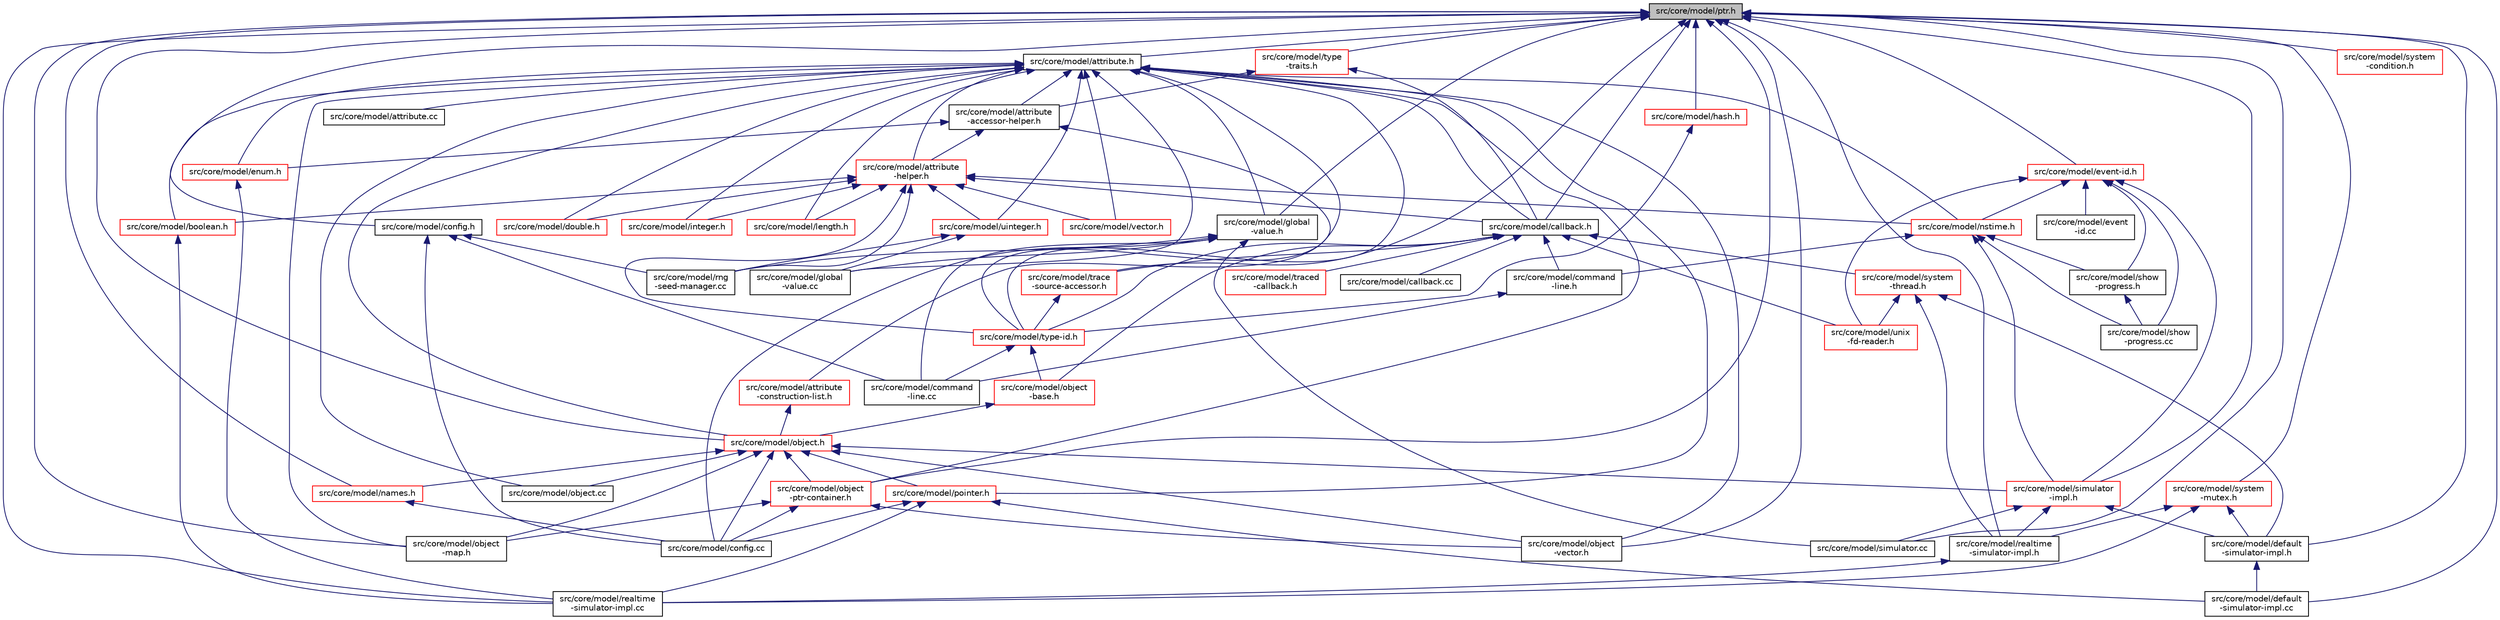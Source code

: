 digraph "src/core/model/ptr.h"
{
 // LATEX_PDF_SIZE
  edge [fontname="Helvetica",fontsize="10",labelfontname="Helvetica",labelfontsize="10"];
  node [fontname="Helvetica",fontsize="10",shape=record];
  Node1 [label="src/core/model/ptr.h",height=0.2,width=0.4,color="black", fillcolor="grey75", style="filled", fontcolor="black",tooltip="ns3::Ptr smart pointer declaration and implementation."];
  Node1 -> Node2 [dir="back",color="midnightblue",fontsize="10",style="solid",fontname="Helvetica"];
  Node2 [label="src/core/model/attribute.h",height=0.2,width=0.4,color="black", fillcolor="white", style="filled",URL="$attribute_8h.html",tooltip="ns3::AttributeValue, ns3::AttributeAccessor and ns3::AttributeChecker declarations."];
  Node2 -> Node3 [dir="back",color="midnightblue",fontsize="10",style="solid",fontname="Helvetica"];
  Node3 [label="src/core/model/attribute\l-accessor-helper.h",height=0.2,width=0.4,color="black", fillcolor="white", style="filled",URL="$attribute-accessor-helper_8h.html",tooltip="ns3::MakeAccessorHelper declarations and template implementations."];
  Node3 -> Node4 [dir="back",color="midnightblue",fontsize="10",style="solid",fontname="Helvetica"];
  Node4 [label="src/core/model/attribute\l-helper.h",height=0.2,width=0.4,color="red", fillcolor="white", style="filled",URL="$attribute-helper_8h.html",tooltip="Attribute helper (ATTRIBUTE_ )macros definition."];
  Node4 -> Node5 [dir="back",color="midnightblue",fontsize="10",style="solid",fontname="Helvetica"];
  Node5 [label="src/core/model/boolean.h",height=0.2,width=0.4,color="red", fillcolor="white", style="filled",URL="$boolean_8h.html",tooltip="ns3::BooleanValue attribute value declarations."];
  Node5 -> Node9 [dir="back",color="midnightblue",fontsize="10",style="solid",fontname="Helvetica"];
  Node9 [label="src/core/model/realtime\l-simulator-impl.cc",height=0.2,width=0.4,color="black", fillcolor="white", style="filled",URL="$realtime-simulator-impl_8cc.html",tooltip="ns3::RealTimeSimulatorImpl implementation."];
  Node4 -> Node11 [dir="back",color="midnightblue",fontsize="10",style="solid",fontname="Helvetica"];
  Node11 [label="src/core/model/callback.h",height=0.2,width=0.4,color="black", fillcolor="white", style="filled",URL="$callback_8h.html",tooltip="Declaration of the various callback functions."];
  Node11 -> Node12 [dir="back",color="midnightblue",fontsize="10",style="solid",fontname="Helvetica"];
  Node12 [label="src/core/model/callback.cc",height=0.2,width=0.4,color="black", fillcolor="white", style="filled",URL="$callback_8cc.html",tooltip="ns3::CallbackValue implementation."];
  Node11 -> Node13 [dir="back",color="midnightblue",fontsize="10",style="solid",fontname="Helvetica"];
  Node13 [label="src/core/model/command\l-line.h",height=0.2,width=0.4,color="black", fillcolor="white", style="filled",URL="$command-line_8h.html",tooltip="ns3::CommandLine declaration."];
  Node13 -> Node14 [dir="back",color="midnightblue",fontsize="10",style="solid",fontname="Helvetica"];
  Node14 [label="src/core/model/command\l-line.cc",height=0.2,width=0.4,color="black", fillcolor="white", style="filled",URL="$command-line_8cc.html",tooltip="ns3::CommandLine implementation."];
  Node11 -> Node15 [dir="back",color="midnightblue",fontsize="10",style="solid",fontname="Helvetica"];
  Node15 [label="src/core/model/object\l-base.h",height=0.2,width=0.4,color="red", fillcolor="white", style="filled",URL="$object-base_8h.html",tooltip="ns3::ObjectBase declaration and NS_OBJECT_ENSURE_REGISTERED() madro definition."];
  Node15 -> Node17 [dir="back",color="midnightblue",fontsize="10",style="solid",fontname="Helvetica"];
  Node17 [label="src/core/model/object.h",height=0.2,width=0.4,color="red", fillcolor="white", style="filled",URL="$object_8h.html",tooltip="ns3::Object class declaration, which is the root of the Object hierarchy and Aggregation."];
  Node17 -> Node18 [dir="back",color="midnightblue",fontsize="10",style="solid",fontname="Helvetica"];
  Node18 [label="src/core/model/config.cc",height=0.2,width=0.4,color="black", fillcolor="white", style="filled",URL="$config_8cc.html",tooltip="ns3::Config implementations."];
  Node17 -> Node21 [dir="back",color="midnightblue",fontsize="10",style="solid",fontname="Helvetica"];
  Node21 [label="src/core/model/names.h",height=0.2,width=0.4,color="red", fillcolor="white", style="filled",URL="$names_8h.html",tooltip="Declaration of class ns3::Names."];
  Node21 -> Node18 [dir="back",color="midnightblue",fontsize="10",style="solid",fontname="Helvetica"];
  Node17 -> Node45 [dir="back",color="midnightblue",fontsize="10",style="solid",fontname="Helvetica"];
  Node45 [label="src/core/model/object\l-map.h",height=0.2,width=0.4,color="black", fillcolor="white", style="filled",URL="$object-map_8h.html",tooltip="ns3::ObjectMap attribute value declarations and template implementations."];
  Node17 -> Node46 [dir="back",color="midnightblue",fontsize="10",style="solid",fontname="Helvetica"];
  Node46 [label="src/core/model/object\l-ptr-container.h",height=0.2,width=0.4,color="red", fillcolor="white", style="filled",URL="$object-ptr-container_8h.html",tooltip="ns3::ObjectPtrContainerValue attribute value declarations and template implementations."];
  Node46 -> Node18 [dir="back",color="midnightblue",fontsize="10",style="solid",fontname="Helvetica"];
  Node46 -> Node45 [dir="back",color="midnightblue",fontsize="10",style="solid",fontname="Helvetica"];
  Node46 -> Node48 [dir="back",color="midnightblue",fontsize="10",style="solid",fontname="Helvetica"];
  Node48 [label="src/core/model/object\l-vector.h",height=0.2,width=0.4,color="black", fillcolor="white", style="filled",URL="$object-vector_8h.html",tooltip="ns3::ObjectVectorValue attribute value declarations and template implementations."];
  Node17 -> Node48 [dir="back",color="midnightblue",fontsize="10",style="solid",fontname="Helvetica"];
  Node17 -> Node24 [dir="back",color="midnightblue",fontsize="10",style="solid",fontname="Helvetica"];
  Node24 [label="src/core/model/object.cc",height=0.2,width=0.4,color="black", fillcolor="white", style="filled",URL="$object_8cc.html",tooltip="ns3::Object class implementation."];
  Node17 -> Node49 [dir="back",color="midnightblue",fontsize="10",style="solid",fontname="Helvetica"];
  Node49 [label="src/core/model/pointer.h",height=0.2,width=0.4,color="red", fillcolor="white", style="filled",URL="$pointer_8h.html",tooltip="ns3::PointerValue attribute value declarations and template implementations."];
  Node49 -> Node18 [dir="back",color="midnightblue",fontsize="10",style="solid",fontname="Helvetica"];
  Node49 -> Node28 [dir="back",color="midnightblue",fontsize="10",style="solid",fontname="Helvetica"];
  Node28 [label="src/core/model/default\l-simulator-impl.cc",height=0.2,width=0.4,color="black", fillcolor="white", style="filled",URL="$default-simulator-impl_8cc.html",tooltip="ns3::DefaultSimulatorImpl implementation."];
  Node49 -> Node9 [dir="back",color="midnightblue",fontsize="10",style="solid",fontname="Helvetica"];
  Node17 -> Node26 [dir="back",color="midnightblue",fontsize="10",style="solid",fontname="Helvetica"];
  Node26 [label="src/core/model/simulator\l-impl.h",height=0.2,width=0.4,color="red", fillcolor="white", style="filled",URL="$simulator-impl_8h.html",tooltip="ns3::SimulatorImpl declaration."];
  Node26 -> Node27 [dir="back",color="midnightblue",fontsize="10",style="solid",fontname="Helvetica"];
  Node27 [label="src/core/model/default\l-simulator-impl.h",height=0.2,width=0.4,color="black", fillcolor="white", style="filled",URL="$default-simulator-impl_8h.html",tooltip="ns3::DefaultSimulatorImpl declaration."];
  Node27 -> Node28 [dir="back",color="midnightblue",fontsize="10",style="solid",fontname="Helvetica"];
  Node26 -> Node29 [dir="back",color="midnightblue",fontsize="10",style="solid",fontname="Helvetica"];
  Node29 [label="src/core/model/realtime\l-simulator-impl.h",height=0.2,width=0.4,color="black", fillcolor="white", style="filled",URL="$realtime-simulator-impl_8h.html",tooltip="ns3::RealtimeSimulatorImpl declaration."];
  Node29 -> Node9 [dir="back",color="midnightblue",fontsize="10",style="solid",fontname="Helvetica"];
  Node26 -> Node31 [dir="back",color="midnightblue",fontsize="10",style="solid",fontname="Helvetica"];
  Node31 [label="src/core/model/simulator.cc",height=0.2,width=0.4,color="black", fillcolor="white", style="filled",URL="$simulator_8cc.html",tooltip="ns3::Simulator implementation, as well as implementation pointer, global scheduler implementation."];
  Node11 -> Node66 [dir="back",color="midnightblue",fontsize="10",style="solid",fontname="Helvetica"];
  Node66 [label="src/core/model/system\l-thread.h",height=0.2,width=0.4,color="red", fillcolor="white", style="filled",URL="$system-thread_8h.html",tooltip="System-independent thread class ns3::SystemThread declaration."];
  Node66 -> Node27 [dir="back",color="midnightblue",fontsize="10",style="solid",fontname="Helvetica"];
  Node66 -> Node29 [dir="back",color="midnightblue",fontsize="10",style="solid",fontname="Helvetica"];
  Node66 -> Node68 [dir="back",color="midnightblue",fontsize="10",style="solid",fontname="Helvetica"];
  Node68 [label="src/core/model/unix\l-fd-reader.h",height=0.2,width=0.4,color="red", fillcolor="white", style="filled",URL="$unix-fd-reader_8h.html",tooltip="ns3::FdReader declaration."];
  Node11 -> Node69 [dir="back",color="midnightblue",fontsize="10",style="solid",fontname="Helvetica"];
  Node69 [label="src/core/model/trace\l-source-accessor.h",height=0.2,width=0.4,color="red", fillcolor="white", style="filled",URL="$trace-source-accessor_8h.html",tooltip="ns3::TraceSourceAccessor and ns3::MakeTraceSourceAccessor declarations."];
  Node69 -> Node72 [dir="back",color="midnightblue",fontsize="10",style="solid",fontname="Helvetica"];
  Node72 [label="src/core/model/type-id.h",height=0.2,width=0.4,color="red", fillcolor="white", style="filled",URL="$type-id_8h.html",tooltip="ns3::TypeId declaration; inline and template implementations."];
  Node72 -> Node14 [dir="back",color="midnightblue",fontsize="10",style="solid",fontname="Helvetica"];
  Node72 -> Node15 [dir="back",color="midnightblue",fontsize="10",style="solid",fontname="Helvetica"];
  Node11 -> Node73 [dir="back",color="midnightblue",fontsize="10",style="solid",fontname="Helvetica"];
  Node73 [label="src/core/model/traced\l-callback.h",height=0.2,width=0.4,color="red", fillcolor="white", style="filled",URL="$traced-callback_8h.html",tooltip="ns3::TracedCallback declaration and template implementation."];
  Node11 -> Node72 [dir="back",color="midnightblue",fontsize="10",style="solid",fontname="Helvetica"];
  Node11 -> Node68 [dir="back",color="midnightblue",fontsize="10",style="solid",fontname="Helvetica"];
  Node4 -> Node74 [dir="back",color="midnightblue",fontsize="10",style="solid",fontname="Helvetica"];
  Node74 [label="src/core/model/double.h",height=0.2,width=0.4,color="red", fillcolor="white", style="filled",URL="$double_8h.html",tooltip="ns3::DoubleValue attribute value declarations and template implementations."];
  Node4 -> Node75 [dir="back",color="midnightblue",fontsize="10",style="solid",fontname="Helvetica"];
  Node75 [label="src/core/model/integer.h",height=0.2,width=0.4,color="red", fillcolor="white", style="filled",URL="$integer_8h.html",tooltip="ns3::IntegerValue attribute value declarations and template implementations."];
  Node4 -> Node77 [dir="back",color="midnightblue",fontsize="10",style="solid",fontname="Helvetica"];
  Node77 [label="src/core/model/length.h",height=0.2,width=0.4,color="red", fillcolor="white", style="filled",URL="$length_8h.html",tooltip="Declaration of ns3::Length class."];
  Node4 -> Node79 [dir="back",color="midnightblue",fontsize="10",style="solid",fontname="Helvetica"];
  Node79 [label="src/core/model/nstime.h",height=0.2,width=0.4,color="red", fillcolor="white", style="filled",URL="$nstime_8h.html",tooltip="Declaration of classes ns3::Time and ns3::TimeWithUnit, and the TimeValue implementation classes."];
  Node79 -> Node13 [dir="back",color="midnightblue",fontsize="10",style="solid",fontname="Helvetica"];
  Node79 -> Node36 [dir="back",color="midnightblue",fontsize="10",style="solid",fontname="Helvetica"];
  Node36 [label="src/core/model/show\l-progress.cc",height=0.2,width=0.4,color="black", fillcolor="white", style="filled",URL="$show-progress_8cc.html",tooltip="ns3::ShowProgress implementation."];
  Node79 -> Node82 [dir="back",color="midnightblue",fontsize="10",style="solid",fontname="Helvetica"];
  Node82 [label="src/core/model/show\l-progress.h",height=0.2,width=0.4,color="black", fillcolor="white", style="filled",URL="$show-progress_8h.html",tooltip="ns3::ShowProgress declaration."];
  Node82 -> Node36 [dir="back",color="midnightblue",fontsize="10",style="solid",fontname="Helvetica"];
  Node79 -> Node26 [dir="back",color="midnightblue",fontsize="10",style="solid",fontname="Helvetica"];
  Node4 -> Node84 [dir="back",color="midnightblue",fontsize="10",style="solid",fontname="Helvetica"];
  Node84 [label="src/core/model/rng\l-seed-manager.cc",height=0.2,width=0.4,color="black", fillcolor="white", style="filled",URL="$rng-seed-manager_8cc.html",tooltip="ns3::RngSeedManager implementation."];
  Node4 -> Node72 [dir="back",color="midnightblue",fontsize="10",style="solid",fontname="Helvetica"];
  Node4 -> Node96 [dir="back",color="midnightblue",fontsize="10",style="solid",fontname="Helvetica"];
  Node96 [label="src/core/model/uinteger.h",height=0.2,width=0.4,color="red", fillcolor="white", style="filled",URL="$uinteger_8h.html",tooltip="ns3::UintegerValue attribute value declarations and template implementations."];
  Node96 -> Node88 [dir="back",color="midnightblue",fontsize="10",style="solid",fontname="Helvetica"];
  Node88 [label="src/core/model/global\l-value.cc",height=0.2,width=0.4,color="black", fillcolor="white", style="filled",URL="$global-value_8cc.html",tooltip="ns3::GlobalValue implementation."];
  Node96 -> Node84 [dir="back",color="midnightblue",fontsize="10",style="solid",fontname="Helvetica"];
  Node4 -> Node98 [dir="back",color="midnightblue",fontsize="10",style="solid",fontname="Helvetica"];
  Node98 [label="src/core/model/vector.h",height=0.2,width=0.4,color="red", fillcolor="white", style="filled",URL="$vector_8h.html",tooltip="ns3::Vector, ns3::Vector2D and ns3::Vector3D declarations."];
  Node3 -> Node100 [dir="back",color="midnightblue",fontsize="10",style="solid",fontname="Helvetica"];
  Node100 [label="src/core/model/enum.h",height=0.2,width=0.4,color="red", fillcolor="white", style="filled",URL="$enum_8h.html",tooltip="ns3::EnumValue attribute value declarations."];
  Node100 -> Node9 [dir="back",color="midnightblue",fontsize="10",style="solid",fontname="Helvetica"];
  Node3 -> Node72 [dir="back",color="midnightblue",fontsize="10",style="solid",fontname="Helvetica"];
  Node2 -> Node102 [dir="back",color="midnightblue",fontsize="10",style="solid",fontname="Helvetica"];
  Node102 [label="src/core/model/attribute\l-construction-list.h",height=0.2,width=0.4,color="red", fillcolor="white", style="filled",URL="$attribute-construction-list_8h.html",tooltip="ns3::AttributeConstructionList declaration."];
  Node102 -> Node17 [dir="back",color="midnightblue",fontsize="10",style="solid",fontname="Helvetica"];
  Node2 -> Node4 [dir="back",color="midnightblue",fontsize="10",style="solid",fontname="Helvetica"];
  Node2 -> Node87 [dir="back",color="midnightblue",fontsize="10",style="solid",fontname="Helvetica"];
  Node87 [label="src/core/model/attribute.cc",height=0.2,width=0.4,color="black", fillcolor="white", style="filled",URL="$attribute_8cc.html",tooltip="ns3::AttributeValue, ns3::AttributeAccessor and ns3::AttributeChecker implementations."];
  Node2 -> Node5 [dir="back",color="midnightblue",fontsize="10",style="solid",fontname="Helvetica"];
  Node2 -> Node11 [dir="back",color="midnightblue",fontsize="10",style="solid",fontname="Helvetica"];
  Node2 -> Node74 [dir="back",color="midnightblue",fontsize="10",style="solid",fontname="Helvetica"];
  Node2 -> Node100 [dir="back",color="midnightblue",fontsize="10",style="solid",fontname="Helvetica"];
  Node2 -> Node88 [dir="back",color="midnightblue",fontsize="10",style="solid",fontname="Helvetica"];
  Node2 -> Node104 [dir="back",color="midnightblue",fontsize="10",style="solid",fontname="Helvetica"];
  Node104 [label="src/core/model/global\l-value.h",height=0.2,width=0.4,color="black", fillcolor="white", style="filled",URL="$global-value_8h.html",tooltip="ns3::GlobalValue declaration."];
  Node104 -> Node14 [dir="back",color="midnightblue",fontsize="10",style="solid",fontname="Helvetica"];
  Node104 -> Node18 [dir="back",color="midnightblue",fontsize="10",style="solid",fontname="Helvetica"];
  Node104 -> Node88 [dir="back",color="midnightblue",fontsize="10",style="solid",fontname="Helvetica"];
  Node104 -> Node84 [dir="back",color="midnightblue",fontsize="10",style="solid",fontname="Helvetica"];
  Node104 -> Node31 [dir="back",color="midnightblue",fontsize="10",style="solid",fontname="Helvetica"];
  Node2 -> Node75 [dir="back",color="midnightblue",fontsize="10",style="solid",fontname="Helvetica"];
  Node2 -> Node77 [dir="back",color="midnightblue",fontsize="10",style="solid",fontname="Helvetica"];
  Node2 -> Node79 [dir="back",color="midnightblue",fontsize="10",style="solid",fontname="Helvetica"];
  Node2 -> Node45 [dir="back",color="midnightblue",fontsize="10",style="solid",fontname="Helvetica"];
  Node2 -> Node46 [dir="back",color="midnightblue",fontsize="10",style="solid",fontname="Helvetica"];
  Node2 -> Node48 [dir="back",color="midnightblue",fontsize="10",style="solid",fontname="Helvetica"];
  Node2 -> Node24 [dir="back",color="midnightblue",fontsize="10",style="solid",fontname="Helvetica"];
  Node2 -> Node17 [dir="back",color="midnightblue",fontsize="10",style="solid",fontname="Helvetica"];
  Node2 -> Node49 [dir="back",color="midnightblue",fontsize="10",style="solid",fontname="Helvetica"];
  Node2 -> Node72 [dir="back",color="midnightblue",fontsize="10",style="solid",fontname="Helvetica"];
  Node2 -> Node96 [dir="back",color="midnightblue",fontsize="10",style="solid",fontname="Helvetica"];
  Node2 -> Node98 [dir="back",color="midnightblue",fontsize="10",style="solid",fontname="Helvetica"];
  Node1 -> Node11 [dir="back",color="midnightblue",fontsize="10",style="solid",fontname="Helvetica"];
  Node1 -> Node105 [dir="back",color="midnightblue",fontsize="10",style="solid",fontname="Helvetica"];
  Node105 [label="src/core/model/config.h",height=0.2,width=0.4,color="black", fillcolor="white", style="filled",URL="$config_8h.html",tooltip="Declaration of the various ns3::Config functions and classes."];
  Node105 -> Node14 [dir="back",color="midnightblue",fontsize="10",style="solid",fontname="Helvetica"];
  Node105 -> Node18 [dir="back",color="midnightblue",fontsize="10",style="solid",fontname="Helvetica"];
  Node105 -> Node84 [dir="back",color="midnightblue",fontsize="10",style="solid",fontname="Helvetica"];
  Node1 -> Node28 [dir="back",color="midnightblue",fontsize="10",style="solid",fontname="Helvetica"];
  Node1 -> Node27 [dir="back",color="midnightblue",fontsize="10",style="solid",fontname="Helvetica"];
  Node1 -> Node106 [dir="back",color="midnightblue",fontsize="10",style="solid",fontname="Helvetica"];
  Node106 [label="src/core/model/event-id.h",height=0.2,width=0.4,color="red", fillcolor="white", style="filled",URL="$event-id_8h.html",tooltip="ns3::EventId declarations."];
  Node106 -> Node34 [dir="back",color="midnightblue",fontsize="10",style="solid",fontname="Helvetica"];
  Node34 [label="src/core/model/event\l-id.cc",height=0.2,width=0.4,color="black", fillcolor="white", style="filled",URL="$event-id_8cc.html",tooltip="ns3::EventId implementation."];
  Node106 -> Node79 [dir="back",color="midnightblue",fontsize="10",style="solid",fontname="Helvetica"];
  Node106 -> Node36 [dir="back",color="midnightblue",fontsize="10",style="solid",fontname="Helvetica"];
  Node106 -> Node82 [dir="back",color="midnightblue",fontsize="10",style="solid",fontname="Helvetica"];
  Node106 -> Node26 [dir="back",color="midnightblue",fontsize="10",style="solid",fontname="Helvetica"];
  Node106 -> Node68 [dir="back",color="midnightblue",fontsize="10",style="solid",fontname="Helvetica"];
  Node1 -> Node104 [dir="back",color="midnightblue",fontsize="10",style="solid",fontname="Helvetica"];
  Node1 -> Node107 [dir="back",color="midnightblue",fontsize="10",style="solid",fontname="Helvetica"];
  Node107 [label="src/core/model/hash.h",height=0.2,width=0.4,color="red", fillcolor="white", style="filled",URL="$hash_8h.html",tooltip="ns3::Hasher, ns3::Hash32() and ns3::Hash64() function declarations."];
  Node107 -> Node72 [dir="back",color="midnightblue",fontsize="10",style="solid",fontname="Helvetica"];
  Node1 -> Node21 [dir="back",color="midnightblue",fontsize="10",style="solid",fontname="Helvetica"];
  Node1 -> Node45 [dir="back",color="midnightblue",fontsize="10",style="solid",fontname="Helvetica"];
  Node1 -> Node46 [dir="back",color="midnightblue",fontsize="10",style="solid",fontname="Helvetica"];
  Node1 -> Node48 [dir="back",color="midnightblue",fontsize="10",style="solid",fontname="Helvetica"];
  Node1 -> Node17 [dir="back",color="midnightblue",fontsize="10",style="solid",fontname="Helvetica"];
  Node1 -> Node9 [dir="back",color="midnightblue",fontsize="10",style="solid",fontname="Helvetica"];
  Node1 -> Node29 [dir="back",color="midnightblue",fontsize="10",style="solid",fontname="Helvetica"];
  Node1 -> Node26 [dir="back",color="midnightblue",fontsize="10",style="solid",fontname="Helvetica"];
  Node1 -> Node31 [dir="back",color="midnightblue",fontsize="10",style="solid",fontname="Helvetica"];
  Node1 -> Node109 [dir="back",color="midnightblue",fontsize="10",style="solid",fontname="Helvetica"];
  Node109 [label="src/core/model/system\l-condition.h",height=0.2,width=0.4,color="red", fillcolor="white", style="filled",URL="$system-condition_8h.html",tooltip="ns3::SystemCondition declaration."];
  Node1 -> Node111 [dir="back",color="midnightblue",fontsize="10",style="solid",fontname="Helvetica"];
  Node111 [label="src/core/model/system\l-mutex.h",height=0.2,width=0.4,color="red", fillcolor="white", style="filled",URL="$system-mutex_8h.html",tooltip="System-independent mutex primitive, ns3::SystemMutex, and ns3::CriticalSection."];
  Node111 -> Node27 [dir="back",color="midnightblue",fontsize="10",style="solid",fontname="Helvetica"];
  Node111 -> Node9 [dir="back",color="midnightblue",fontsize="10",style="solid",fontname="Helvetica"];
  Node111 -> Node29 [dir="back",color="midnightblue",fontsize="10",style="solid",fontname="Helvetica"];
  Node1 -> Node69 [dir="back",color="midnightblue",fontsize="10",style="solid",fontname="Helvetica"];
  Node1 -> Node113 [dir="back",color="midnightblue",fontsize="10",style="solid",fontname="Helvetica"];
  Node113 [label="src/core/model/type\l-traits.h",height=0.2,width=0.4,color="red", fillcolor="white", style="filled",URL="$type-traits_8h.html",tooltip="ns3::TypeTraits introspection declaration and template implementation."];
  Node113 -> Node3 [dir="back",color="midnightblue",fontsize="10",style="solid",fontname="Helvetica"];
  Node113 -> Node11 [dir="back",color="midnightblue",fontsize="10",style="solid",fontname="Helvetica"];
}
